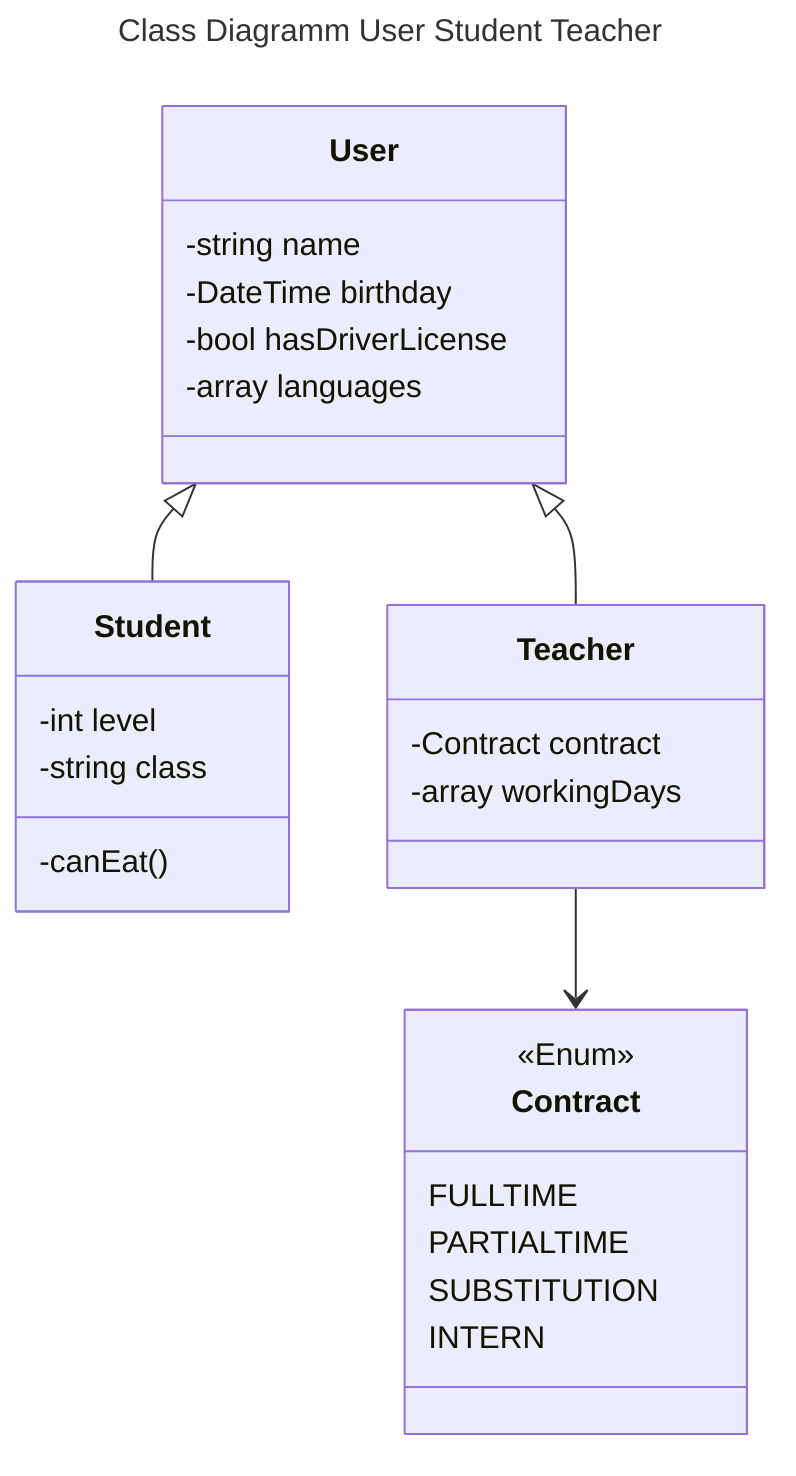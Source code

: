 ---
title: Class Diagramm User Student Teacher
---
classDiagram
class User{
-string name
-DateTime birthday
-bool hasDriverLicense
-array languages
}
class Student{
-int level
-string class
-canEat()
}
class Teacher{
-Contract contract
-array workingDays
}
class Contract{
<<Enum>>
FULLTIME
PARTIALTIME
SUBSTITUTION
INTERN
}

User <|-- Student
User <|-- Teacher
Teacher --> Contract